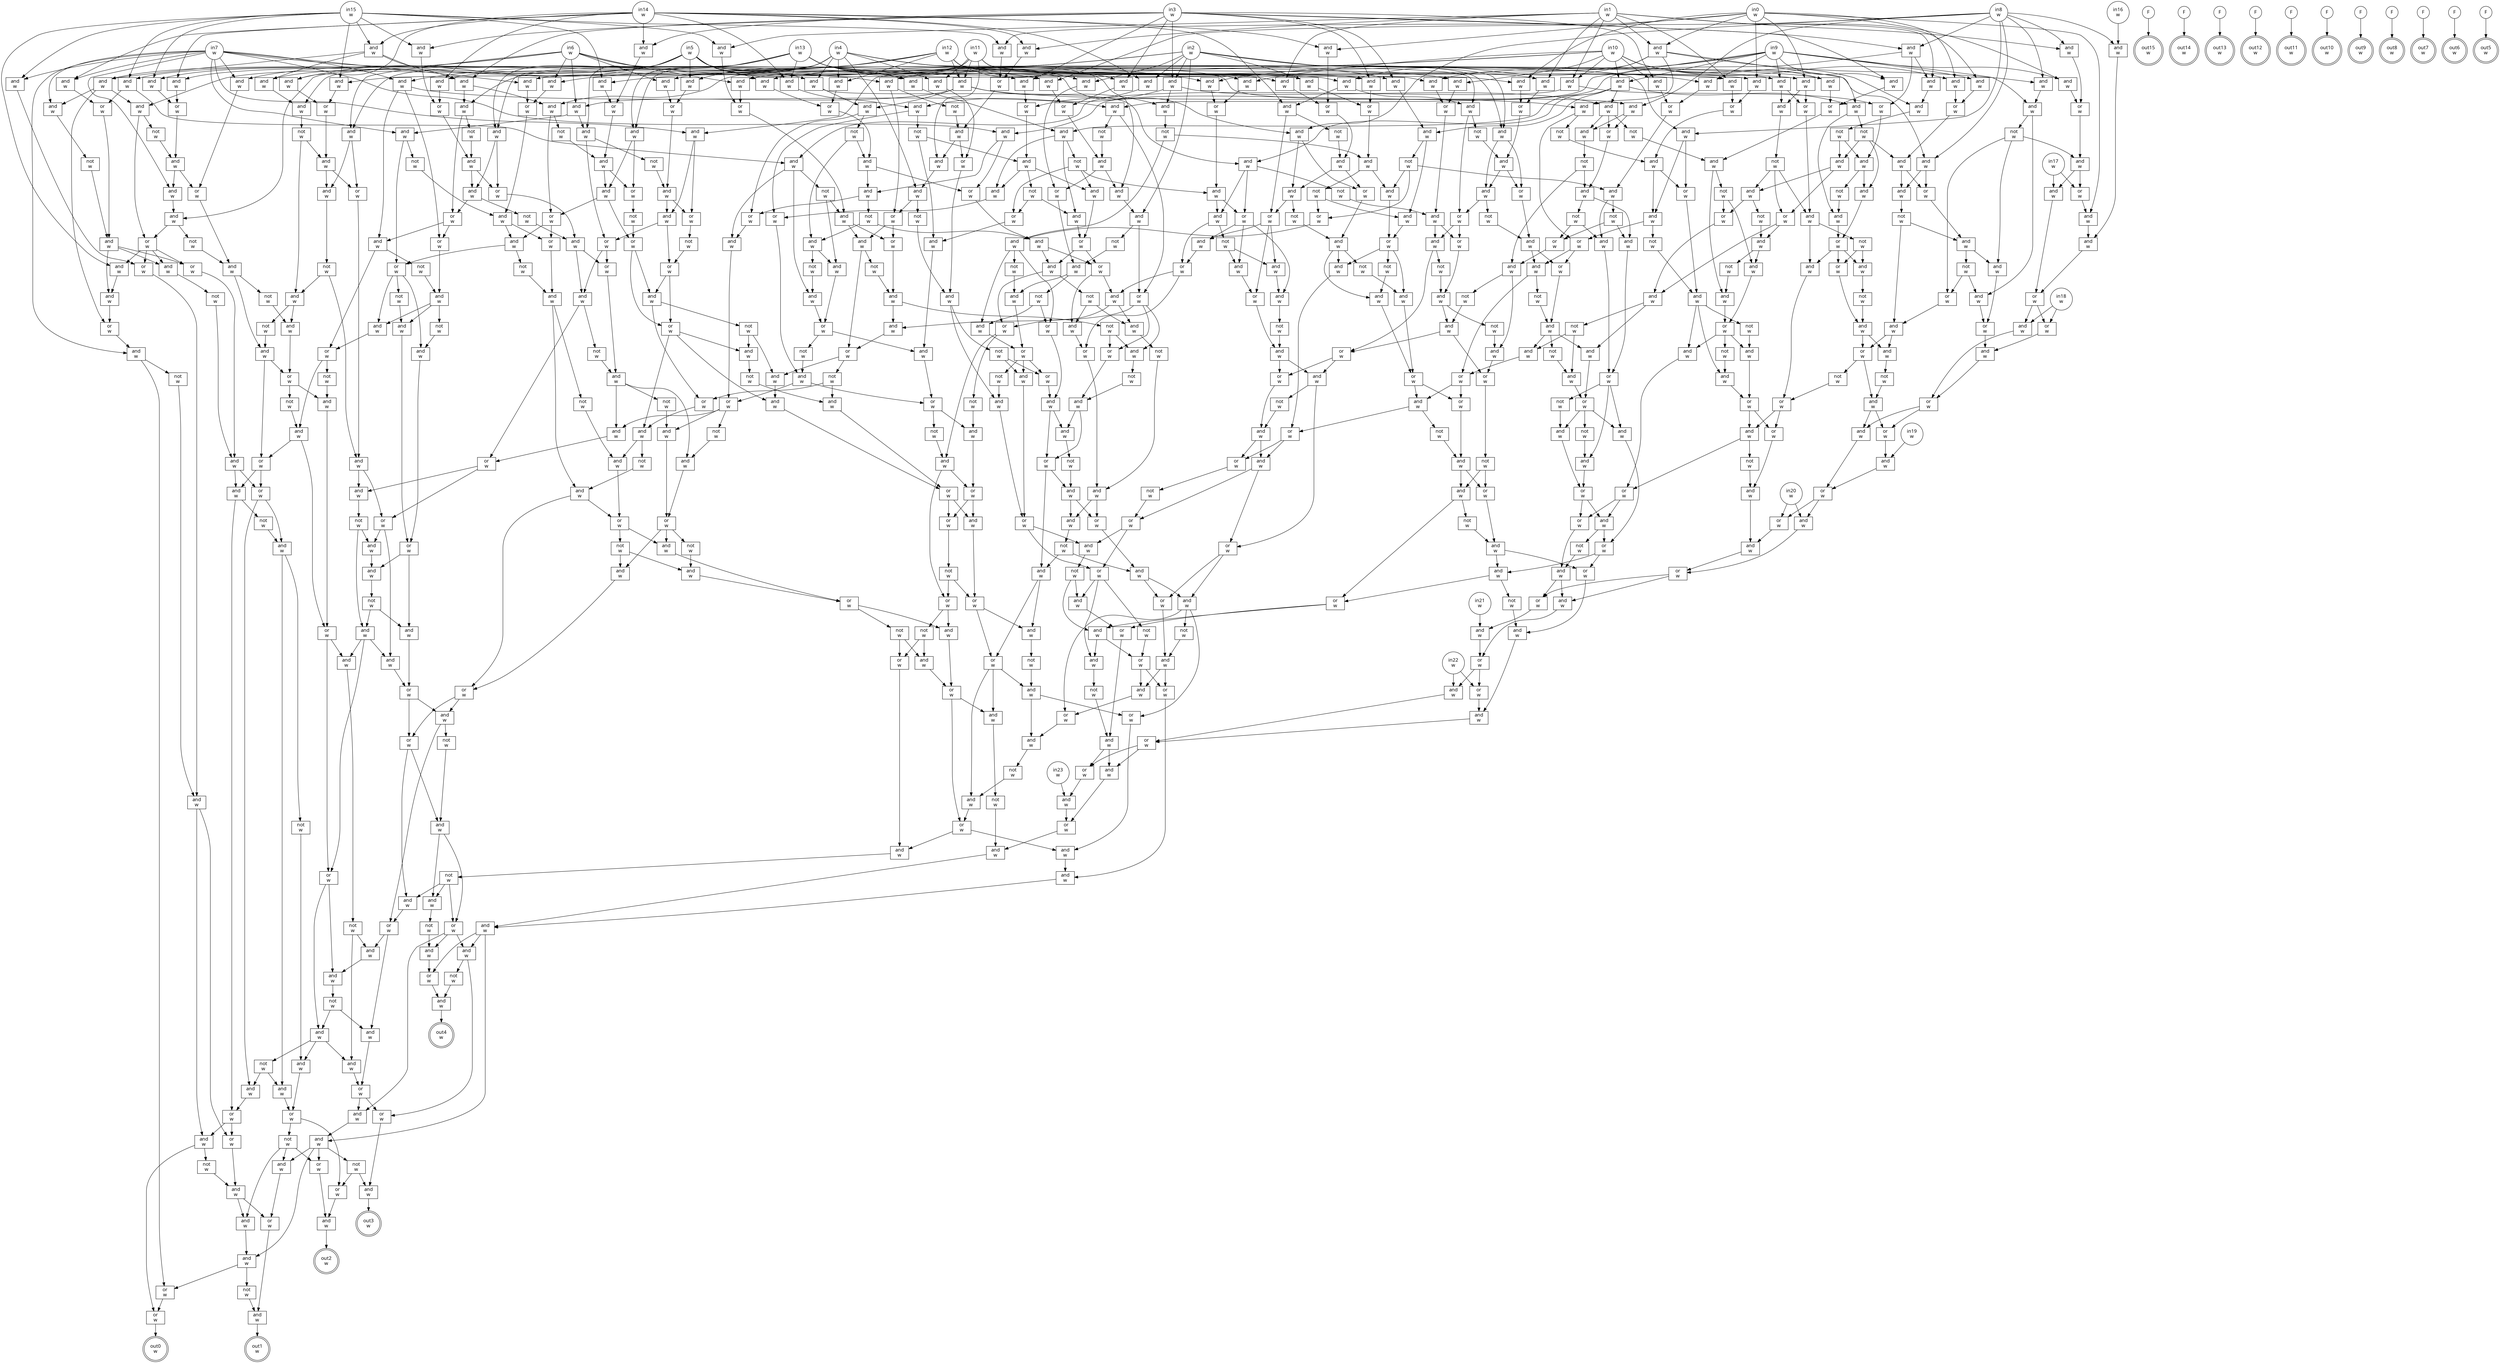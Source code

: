 digraph circuit{
	node [style = filled, fillcolor = white,shape=rect, fontname=geneva]
	g0 [label="in0\nw",shape=circle,fillcolor=white]
	g1 [label="in1\nw",shape=circle,fillcolor=white]
	g2 [label="in2\nw",shape=circle,fillcolor=white]
	g3 [label="in3\nw",shape=circle,fillcolor=white]
	g4 [label="in4\nw",shape=circle,fillcolor=white]
	g5 [label="in5\nw",shape=circle,fillcolor=white]
	g6 [label="in6\nw",shape=circle,fillcolor=white]
	g7 [label="in7\nw",shape=circle,fillcolor=white]
	g8 [label="in8\nw",shape=circle,fillcolor=white]
	g9 [label="in9\nw",shape=circle,fillcolor=white]
	g10 [label="in10\nw",shape=circle,fillcolor=white]
	g11 [label="in11\nw",shape=circle,fillcolor=white]
	g12 [label="in12\nw",shape=circle,fillcolor=white]
	g13 [label="in13\nw",shape=circle,fillcolor=white]
	g14 [label="in14\nw",shape=circle,fillcolor=white]
	g15 [label="in15\nw",shape=circle,fillcolor=white]
	g16 [label="in16\nw",shape=circle,fillcolor=white]
	g17 [label="in17\nw",shape=circle,fillcolor=white]
	g18 [label="in18\nw",shape=circle,fillcolor=white]
	g19 [label="in19\nw",shape=circle,fillcolor=white]
	g20 [label="in20\nw",shape=circle,fillcolor=white]
	g21 [label="in21\nw",shape=circle,fillcolor=white]
	g22 [label="in22\nw",shape=circle,fillcolor=white]
	g23 [label="in23\nw",shape=circle,fillcolor=white]
	g24 [label="F",shape=circle,fillcolor=white]
	g25 [label="F",shape=circle,fillcolor=white]
	g26 [label="F",shape=circle,fillcolor=white]
	g27 [label="F",shape=circle,fillcolor=white]
	g28 [label="F",shape=circle,fillcolor=white]
	g29 [label="F",shape=circle,fillcolor=white]
	g30 [label="F",shape=circle,fillcolor=white]
	g31 [label="F",shape=circle,fillcolor=white]
	g32 [label="F",shape=circle,fillcolor=white]
	g33 [label="F",shape=circle,fillcolor=white]
	g34 [label="F",shape=circle,fillcolor=white]
	g35 [label="and\nw",fillcolor=white]
	g36 [label="and\nw",fillcolor=white]
	g37 [label="and\nw",fillcolor=white]
	g38 [label="and\nw",fillcolor=white]
	g39 [label="and\nw",fillcolor=white]
	g40 [label="and\nw",fillcolor=white]
	g41 [label="and\nw",fillcolor=white]
	g42 [label="and\nw",fillcolor=white]
	g43 [label="and\nw",fillcolor=white]
	g44 [label="and\nw",fillcolor=white]
	g45 [label="and\nw",fillcolor=white]
	g46 [label="and\nw",fillcolor=white]
	g47 [label="and\nw",fillcolor=white]
	g48 [label="and\nw",fillcolor=white]
	g49 [label="and\nw",fillcolor=white]
	g50 [label="and\nw",fillcolor=white]
	g51 [label="not\nw",fillcolor=white]
	g52 [label="and\nw",fillcolor=white]
	g53 [label="and\nw",fillcolor=white]
	g54 [label="or\nw",fillcolor=white]
	g55 [label="and\nw",fillcolor=white]
	g56 [label="or\nw",fillcolor=white]
	g57 [label="and\nw",fillcolor=white]
	g58 [label="and\nw",fillcolor=white]
	g59 [label="and\nw",fillcolor=white]
	g60 [label="and\nw",fillcolor=white]
	g61 [label="and\nw",fillcolor=white]
	g62 [label="and\nw",fillcolor=white]
	g63 [label="and\nw",fillcolor=white]
	g64 [label="not\nw",fillcolor=white]
	g65 [label="and\nw",fillcolor=white]
	g66 [label="and\nw",fillcolor=white]
	g67 [label="or\nw",fillcolor=white]
	g68 [label="and\nw",fillcolor=white]
	g69 [label="not\nw",fillcolor=white]
	g70 [label="and\nw",fillcolor=white]
	g71 [label="and\nw",fillcolor=white]
	g72 [label="or\nw",fillcolor=white]
	g73 [label="or\nw",fillcolor=white]
	g74 [label="not\nw",fillcolor=white]
	g75 [label="or\nw",fillcolor=white]
	g76 [label="and\nw",fillcolor=white]
	g77 [label="and\nw",fillcolor=white]
	g78 [label="not\nw",fillcolor=white]
	g79 [label="and\nw",fillcolor=white]
	g80 [label="and\nw",fillcolor=white]
	g81 [label="and\nw",fillcolor=white]
	g82 [label="and\nw",fillcolor=white]
	g83 [label="and\nw",fillcolor=white]
	g84 [label="or\nw",fillcolor=white]
	g85 [label="and\nw",fillcolor=white]
	g86 [label="and\nw",fillcolor=white]
	g87 [label="and\nw",fillcolor=white]
	g88 [label="and\nw",fillcolor=white]
	g89 [label="or\nw",fillcolor=white]
	g90 [label="and\nw",fillcolor=white]
	g91 [label="not\nw",fillcolor=white]
	g92 [label="and\nw",fillcolor=white]
	g93 [label="and\nw",fillcolor=white]
	g94 [label="and\nw",fillcolor=white]
	g95 [label="or\nw",fillcolor=white]
	g96 [label="and\nw",fillcolor=white]
	g97 [label="not\nw",fillcolor=white]
	g98 [label="or\nw",fillcolor=white]
	g99 [label="and\nw",fillcolor=white]
	g100 [label="and\nw",fillcolor=white]
	g101 [label="and\nw",fillcolor=white]
	g102 [label="or\nw",fillcolor=white]
	g103 [label="and\nw",fillcolor=white]
	g104 [label="not\nw",fillcolor=white]
	g105 [label="or\nw",fillcolor=white]
	g106 [label="and\nw",fillcolor=white]
	g107 [label="not\nw",fillcolor=white]
	g108 [label="or\nw",fillcolor=white]
	g109 [label="and\nw",fillcolor=white]
	g110 [label="not\nw",fillcolor=white]
	g111 [label="and\nw",fillcolor=white]
	g112 [label="and\nw",fillcolor=white]
	g113 [label="or\nw",fillcolor=white]
	g114 [label="and\nw",fillcolor=white]
	g115 [label="and\nw",fillcolor=white]
	g116 [label="not\nw",fillcolor=white]
	g117 [label="and\nw",fillcolor=white]
	g118 [label="and\nw",fillcolor=white]
	g119 [label="or\nw",fillcolor=white]
	g120 [label="not\nw",fillcolor=white]
	g121 [label="or\nw",fillcolor=white]
	g122 [label="and\nw",fillcolor=white]
	g123 [label="and\nw",fillcolor=white]
	g124 [label="not\nw",fillcolor=white]
	g125 [label="and\nw",fillcolor=white]
	g126 [label="or\nw",fillcolor=white]
	g127 [label="and\nw",fillcolor=white]
	g128 [label="not\nw",fillcolor=white]
	g129 [label="and\nw",fillcolor=white]
	g130 [label="not\nw",fillcolor=white]
	g131 [label="and\nw",fillcolor=white]
	g132 [label="and\nw",fillcolor=white]
	g133 [label="or\nw",fillcolor=white]
	g134 [label="and\nw",fillcolor=white]
	g135 [label="not\nw",fillcolor=white]
	g136 [label="and\nw",fillcolor=white]
	g137 [label="and\nw",fillcolor=white]
	g138 [label="not\nw",fillcolor=white]
	g139 [label="or\nw",fillcolor=white]
	g140 [label="and\nw",fillcolor=white]
	g141 [label="and\nw",fillcolor=white]
	g142 [label="and\nw",fillcolor=white]
	g143 [label="not\nw",fillcolor=white]
	g144 [label="and\nw",fillcolor=white]
	g145 [label="or\nw",fillcolor=white]
	g146 [label="not\nw",fillcolor=white]
	g147 [label="and\nw",fillcolor=white]
	g148 [label="and\nw",fillcolor=white]
	g149 [label="or\nw",fillcolor=white]
	g150 [label="and\nw",fillcolor=white]
	g151 [label="and\nw",fillcolor=white]
	g152 [label="and\nw",fillcolor=white]
	g153 [label="and\nw",fillcolor=white]
	g154 [label="and\nw",fillcolor=white]
	g155 [label="and\nw",fillcolor=white]
	g156 [label="not\nw",fillcolor=white]
	g157 [label="and\nw",fillcolor=white]
	g158 [label="and\nw",fillcolor=white]
	g159 [label="not\nw",fillcolor=white]
	g160 [label="and\nw",fillcolor=white]
	g161 [label="or\nw",fillcolor=white]
	g162 [label="and\nw",fillcolor=white]
	g163 [label="and\nw",fillcolor=white]
	g164 [label="and\nw",fillcolor=white]
	g165 [label="and\nw",fillcolor=white]
	g166 [label="or\nw",fillcolor=white]
	g167 [label="and\nw",fillcolor=white]
	g168 [label="and\nw",fillcolor=white]
	g169 [label="or\nw",fillcolor=white]
	g170 [label="or\nw",fillcolor=white]
	g171 [label="and\nw",fillcolor=white]
	g172 [label="not\nw",fillcolor=white]
	g173 [label="and\nw",fillcolor=white]
	g174 [label="not\nw",fillcolor=white]
	g175 [label="not\nw",fillcolor=white]
	g176 [label="or\nw",fillcolor=white]
	g177 [label="and\nw",fillcolor=white]
	g178 [label="and\nw",fillcolor=white]
	g179 [label="not\nw",fillcolor=white]
	g180 [label="or\nw",fillcolor=white]
	g181 [label="and\nw",fillcolor=white]
	g182 [label="not\nw",fillcolor=white]
	g183 [label="and\nw",fillcolor=white]
	g184 [label="and\nw",fillcolor=white]
	g185 [label="not\nw",fillcolor=white]
	g186 [label="and\nw",fillcolor=white]
	g187 [label="and\nw",fillcolor=white]
	g188 [label="or\nw",fillcolor=white]
	g189 [label="and\nw",fillcolor=white]
	g190 [label="not\nw",fillcolor=white]
	g191 [label="and\nw",fillcolor=white]
	g192 [label="and\nw",fillcolor=white]
	g193 [label="or\nw",fillcolor=white]
	g194 [label="and\nw",fillcolor=white]
	g195 [label="not\nw",fillcolor=white]
	g196 [label="and\nw",fillcolor=white]
	g197 [label="and\nw",fillcolor=white]
	g198 [label="or\nw",fillcolor=white]
	g199 [label="and\nw",fillcolor=white]
	g200 [label="or\nw",fillcolor=white]
	g201 [label="and\nw",fillcolor=white]
	g202 [label="and\nw",fillcolor=white]
	g203 [label="or\nw",fillcolor=white]
	g204 [label="and\nw",fillcolor=white]
	g205 [label="or\nw",fillcolor=white]
	g206 [label="or\nw",fillcolor=white]
	g207 [label="and\nw",fillcolor=white]
	g208 [label="not\nw",fillcolor=white]
	g209 [label="and\nw",fillcolor=white]
	g210 [label="not\nw",fillcolor=white]
	g211 [label="not\nw",fillcolor=white]
	g212 [label="and\nw",fillcolor=white]
	g213 [label="or\nw",fillcolor=white]
	g214 [label="not\nw",fillcolor=white]
	g215 [label="and\nw",fillcolor=white]
	g216 [label="or\nw",fillcolor=white]
	g217 [label="not\nw",fillcolor=white]
	g218 [label="or\nw",fillcolor=white]
	g219 [label="and\nw",fillcolor=white]
	g220 [label="not\nw",fillcolor=white]
	g221 [label="or\nw",fillcolor=white]
	g222 [label="not\nw",fillcolor=white]
	g223 [label="or\nw",fillcolor=white]
	g224 [label="and\nw",fillcolor=white]
	g225 [label="not\nw",fillcolor=white]
	g226 [label="or\nw",fillcolor=white]
	g227 [label="and\nw",fillcolor=white]
	g228 [label="not\nw",fillcolor=white]
	g229 [label="and\nw",fillcolor=white]
	g230 [label="or\nw",fillcolor=white]
	g231 [label="not\nw",fillcolor=white]
	g232 [label="and\nw",fillcolor=white]
	g233 [label="or\nw",fillcolor=white]
	g234 [label="and\nw",fillcolor=white]
	g235 [label="and\nw",fillcolor=white]
	g236 [label="not\nw",fillcolor=white]
	g237 [label="and\nw",fillcolor=white]
	g238 [label="and\nw",fillcolor=white]
	g239 [label="or\nw",fillcolor=white]
	g240 [label="and\nw",fillcolor=white]
	g241 [label="not\nw",fillcolor=white]
	g242 [label="or\nw",fillcolor=white]
	g243 [label="and\nw",fillcolor=white]
	g244 [label="or\nw",fillcolor=white]
	g245 [label="or\nw",fillcolor=white]
	g246 [label="and\nw",fillcolor=white]
	g247 [label="not\nw",fillcolor=white]
	g248 [label="and\nw",fillcolor=white]
	g249 [label="and\nw",fillcolor=white]
	g250 [label="and\nw",fillcolor=white]
	g251 [label="not\nw",fillcolor=white]
	g252 [label="and\nw",fillcolor=white]
	g253 [label="and\nw",fillcolor=white]
	g254 [label="not\nw",fillcolor=white]
	g255 [label="or\nw",fillcolor=white]
	g256 [label="and\nw",fillcolor=white]
	g257 [label="and\nw",fillcolor=white]
	g258 [label="not\nw",fillcolor=white]
	g259 [label="or\nw",fillcolor=white]
	g260 [label="and\nw",fillcolor=white]
	g261 [label="not\nw",fillcolor=white]
	g262 [label="and\nw",fillcolor=white]
	g263 [label="or\nw",fillcolor=white]
	g264 [label="not\nw",fillcolor=white]
	g265 [label="not\nw",fillcolor=white]
	g266 [label="and\nw",fillcolor=white]
	g267 [label="or\nw",fillcolor=white]
	g268 [label="and\nw",fillcolor=white]
	g269 [label="not\nw",fillcolor=white]
	g270 [label="and\nw",fillcolor=white]
	g271 [label="or\nw",fillcolor=white]
	g272 [label="and\nw",fillcolor=white]
	g273 [label="and\nw",fillcolor=white]
	g274 [label="not\nw",fillcolor=white]
	g275 [label="or\nw",fillcolor=white]
	g276 [label="and\nw",fillcolor=white]
	g277 [label="and\nw",fillcolor=white]
	g278 [label="or\nw",fillcolor=white]
	g279 [label="not\nw",fillcolor=white]
	g280 [label="and\nw",fillcolor=white]
	g281 [label="or\nw",fillcolor=white]
	g282 [label="not\nw",fillcolor=white]
	g283 [label="and\nw",fillcolor=white]
	g284 [label="or\nw",fillcolor=white]
	g285 [label="not\nw",fillcolor=white]
	g286 [label="and\nw",fillcolor=white]
	g287 [label="and\nw",fillcolor=white]
	g288 [label="or\nw",fillcolor=white]
	g289 [label="and\nw",fillcolor=white]
	g290 [label="not\nw",fillcolor=white]
	g291 [label="and\nw",fillcolor=white]
	g292 [label="and\nw",fillcolor=white]
	g293 [label="and\nw",fillcolor=white]
	g294 [label="or\nw",fillcolor=white]
	g295 [label="and\nw",fillcolor=white]
	g296 [label="and\nw",fillcolor=white]
	g297 [label="and\nw",fillcolor=white]
	g298 [label="and\nw",fillcolor=white]
	g299 [label="not\nw",fillcolor=white]
	g300 [label="and\nw",fillcolor=white]
	g301 [label="and\nw",fillcolor=white]
	g302 [label="or\nw",fillcolor=white]
	g303 [label="and\nw",fillcolor=white]
	g304 [label="not\nw",fillcolor=white]
	g305 [label="and\nw",fillcolor=white]
	g306 [label="or\nw",fillcolor=white]
	g307 [label="and\nw",fillcolor=white]
	g308 [label="and\nw",fillcolor=white]
	g309 [label="or\nw",fillcolor=white]
	g310 [label="or\nw",fillcolor=white]
	g311 [label="and\nw",fillcolor=white]
	g312 [label="not\nw",fillcolor=white]
	g313 [label="and\nw",fillcolor=white]
	g314 [label="and\nw",fillcolor=white]
	g315 [label="not\nw",fillcolor=white]
	g316 [label="and\nw",fillcolor=white]
	g317 [label="and\nw",fillcolor=white]
	g318 [label="and\nw",fillcolor=white]
	g319 [label="or\nw",fillcolor=white]
	g320 [label="or\nw",fillcolor=white]
	g321 [label="and\nw",fillcolor=white]
	g322 [label="not\nw",fillcolor=white]
	g323 [label="not\nw",fillcolor=white]
	g324 [label="and\nw",fillcolor=white]
	g325 [label="or\nw",fillcolor=white]
	g326 [label="not\nw",fillcolor=white]
	g327 [label="or\nw",fillcolor=white]
	g328 [label="not\nw",fillcolor=white]
	g329 [label="or\nw",fillcolor=white]
	g330 [label="and\nw",fillcolor=white]
	g331 [label="and\nw",fillcolor=white]
	g332 [label="and\nw",fillcolor=white]
	g333 [label="and\nw",fillcolor=white]
	g334 [label="and\nw",fillcolor=white]
	g335 [label="and\nw",fillcolor=white]
	g336 [label="not\nw",fillcolor=white]
	g337 [label="and\nw",fillcolor=white]
	g338 [label="not\nw",fillcolor=white]
	g339 [label="and\nw",fillcolor=white]
	g340 [label="and\nw",fillcolor=white]
	g341 [label="and\nw",fillcolor=white]
	g342 [label="and\nw",fillcolor=white]
	g343 [label="not\nw",fillcolor=white]
	g344 [label="and\nw",fillcolor=white]
	g345 [label="and\nw",fillcolor=white]
	g346 [label="not\nw",fillcolor=white]
	g347 [label="and\nw",fillcolor=white]
	g348 [label="not\nw",fillcolor=white]
	g349 [label="and\nw",fillcolor=white]
	g350 [label="not\nw",fillcolor=white]
	g351 [label="and\nw",fillcolor=white]
	g352 [label="and\nw",fillcolor=white]
	g353 [label="not\nw",fillcolor=white]
	g354 [label="and\nw",fillcolor=white]
	g355 [label="and\nw",fillcolor=white]
	g356 [label="or\nw",fillcolor=white]
	g357 [label="and\nw",fillcolor=white]
	g358 [label="and\nw",fillcolor=white]
	g359 [label="not\nw",fillcolor=white]
	g360 [label="and\nw",fillcolor=white]
	g361 [label="or\nw",fillcolor=white]
	g362 [label="and\nw",fillcolor=white]
	g363 [label="and\nw",fillcolor=white]
	g364 [label="and\nw",fillcolor=white]
	g365 [label="or\nw",fillcolor=white]
	g366 [label="and\nw",fillcolor=white]
	g367 [label="not\nw",fillcolor=white]
	g368 [label="or\nw",fillcolor=white]
	g369 [label="and\nw",fillcolor=white]
	g370 [label="and\nw",fillcolor=white]
	g371 [label="or\nw",fillcolor=white]
	g372 [label="and\nw",fillcolor=white]
	g373 [label="and\nw",fillcolor=white]
	g374 [label="not\nw",fillcolor=white]
	g375 [label="or\nw",fillcolor=white]
	g376 [label="and\nw",fillcolor=white]
	g377 [label="and\nw",fillcolor=white]
	g378 [label="not\nw",fillcolor=white]
	g379 [label="and\nw",fillcolor=white]
	g380 [label="or\nw",fillcolor=white]
	g381 [label="and\nw",fillcolor=white]
	g382 [label="not\nw",fillcolor=white]
	g383 [label="and\nw",fillcolor=white]
	g384 [label="and\nw",fillcolor=white]
	g385 [label="or\nw",fillcolor=white]
	g386 [label="not\nw",fillcolor=white]
	g387 [label="or\nw",fillcolor=white]
	g388 [label="or\nw",fillcolor=white]
	g389 [label="and\nw",fillcolor=white]
	g390 [label="not\nw",fillcolor=white]
	g391 [label="and\nw",fillcolor=white]
	g392 [label="and\nw",fillcolor=white]
	g393 [label="or\nw",fillcolor=white]
	g394 [label="not\nw",fillcolor=white]
	g395 [label="or\nw",fillcolor=white]
	g396 [label="and\nw",fillcolor=white]
	g397 [label="not\nw",fillcolor=white]
	g398 [label="and\nw",fillcolor=white]
	g399 [label="not\nw",fillcolor=white]
	g400 [label="or\nw",fillcolor=white]
	g401 [label="and\nw",fillcolor=white]
	g402 [label="and\nw",fillcolor=white]
	g403 [label="not\nw",fillcolor=white]
	g404 [label="or\nw",fillcolor=white]
	g405 [label="and\nw",fillcolor=white]
	g406 [label="or\nw",fillcolor=white]
	g407 [label="and\nw",fillcolor=white]
	g408 [label="not\nw",fillcolor=white]
	g409 [label="and\nw",fillcolor=white]
	g410 [label="and\nw",fillcolor=white]
	g411 [label="or\nw",fillcolor=white]
	g412 [label="and\nw",fillcolor=white]
	g413 [label="or\nw",fillcolor=white]
	g414 [label="and\nw",fillcolor=white]
	g415 [label="and\nw",fillcolor=white]
	g416 [label="or\nw",fillcolor=white]
	g417 [label="and\nw",fillcolor=white]
	g418 [label="or\nw",fillcolor=white]
	g419 [label="and\nw",fillcolor=white]
	g420 [label="or\nw",fillcolor=white]
	g421 [label="and\nw",fillcolor=white]
	g422 [label="not\nw",fillcolor=white]
	g423 [label="and\nw",fillcolor=white]
	g424 [label="or\nw",fillcolor=white]
	g425 [label="or\nw",fillcolor=white]
	g426 [label="not\nw",fillcolor=white]
	g427 [label="or\nw",fillcolor=white]
	g428 [label="and\nw",fillcolor=white]
	g429 [label="not\nw",fillcolor=white]
	g430 [label="or\nw",fillcolor=white]
	g431 [label="and\nw",fillcolor=white]
	g432 [label="or\nw",fillcolor=white]
	g433 [label="and\nw",fillcolor=white]
	g434 [label="or\nw",fillcolor=white]
	g435 [label="and\nw",fillcolor=white]
	g436 [label="not\nw",fillcolor=white]
	g437 [label="or\nw",fillcolor=white]
	g438 [label="and\nw",fillcolor=white]
	g439 [label="and\nw",fillcolor=white]
	g440 [label="not\nw",fillcolor=white]
	g441 [label="and\nw",fillcolor=white]
	g442 [label="or\nw",fillcolor=white]
	g443 [label="and\nw",fillcolor=white]
	g444 [label="not\nw",fillcolor=white]
	g445 [label="and\nw",fillcolor=white]
	g446 [label="not\nw",fillcolor=white]
	g447 [label="and\nw",fillcolor=white]
	g448 [label="or\nw",fillcolor=white]
	g449 [label="and\nw",fillcolor=white]
	g450 [label="and\nw",fillcolor=white]
	g451 [label="and\nw",fillcolor=white]
	g452 [label="not\nw",fillcolor=white]
	g453 [label="or\nw",fillcolor=white]
	g454 [label="and\nw",fillcolor=white]
	g455 [label="not\nw",fillcolor=white]
	g456 [label="or\nw",fillcolor=white]
	g457 [label="and\nw",fillcolor=white]
	g458 [label="and\nw",fillcolor=white]
	g459 [label="and\nw",fillcolor=white]
	g460 [label="not\nw",fillcolor=white]
	g461 [label="and\nw",fillcolor=white]
	g462 [label="or\nw",fillcolor=white]
	g463 [label="and\nw",fillcolor=white]
	g464 [label="or\nw",fillcolor=white]
	g465 [label="and\nw",fillcolor=white]
	g466 [label="and\nw",fillcolor=white]
	g467 [label="or\nw",fillcolor=white]
	g468 [label="and\nw",fillcolor=white]
	g469 [label="not\nw",fillcolor=white]
	g470 [label="or\nw",fillcolor=white]
	g471 [label="and\nw",fillcolor=white]
	g472 [label="and\nw",fillcolor=white]
	g473 [label="or\nw",fillcolor=white]
	g474 [label="and\nw",fillcolor=white]
	g475 [label="not\nw",fillcolor=white]
	g476 [label="or\nw",fillcolor=white]
	g477 [label="and\nw",fillcolor=white]
	g478 [label="not\nw",fillcolor=white]
	g479 [label="and\nw",fillcolor=white]
	g480 [label="or\nw",fillcolor=white]
	g481 [label="not\nw",fillcolor=white]
	g482 [label="not\nw",fillcolor=white]
	g483 [label="or\nw",fillcolor=white]
	g484 [label="and\nw",fillcolor=white]
	g485 [label="and\nw",fillcolor=white]
	g486 [label="or\nw",fillcolor=white]
	g487 [label="and\nw",fillcolor=white]
	g488 [label="and\nw",fillcolor=white]
	g489 [label="or\nw",fillcolor=white]
	g490 [label="and\nw",fillcolor=white]
	g491 [label="not\nw",fillcolor=white]
	g492 [label="or\nw",fillcolor=white]
	g493 [label="and\nw",fillcolor=white]
	g494 [label="not\nw",fillcolor=white]
	g495 [label="not\nw",fillcolor=white]
	g496 [label="or\nw",fillcolor=white]
	g497 [label="and\nw",fillcolor=white]
	g498 [label="not\nw",fillcolor=white]
	g499 [label="and\nw",fillcolor=white]
	g500 [label="and\nw",fillcolor=white]
	g501 [label="not\nw",fillcolor=white]
	g502 [label="and\nw",fillcolor=white]
	g503 [label="or\nw",fillcolor=white]
	g504 [label="not\nw",fillcolor=white]
	g505 [label="or\nw",fillcolor=white]
	g506 [label="and\nw",fillcolor=white]
	g507 [label="and\nw",fillcolor=white]
	g508 [label="not\nw",fillcolor=white]
	g509 [label="and\nw",fillcolor=white]
	g510 [label="or\nw",fillcolor=white]
	g511 [label="and\nw",fillcolor=white]
	g512 [label="or\nw",fillcolor=white]
	g513 [label="and\nw",fillcolor=white]
	g514 [label="or\nw",fillcolor=white]
	g515 [label="and\nw",fillcolor=white]
	g516 [label="or\nw",fillcolor=white]
	g517 [label="not\nw",fillcolor=white]
	g518 [label="or\nw",fillcolor=white]
	g519 [label="and\nw",fillcolor=white]
	g520 [label="or\nw",fillcolor=white]
	g521 [label="not\nw",fillcolor=white]
	g522 [label="or\nw",fillcolor=white]
	g523 [label="or\nw",fillcolor=white]
	g524 [label="not\nw",fillcolor=white]
	g525 [label="and\nw",fillcolor=white]
	g526 [label="not\nw",fillcolor=white]
	g527 [label="and\nw",fillcolor=white]
	g528 [label="not\nw",fillcolor=white]
	g529 [label="or\nw",fillcolor=white]
	g530 [label="and\nw",fillcolor=white]
	g531 [label="and\nw",fillcolor=white]
	g532 [label="not\nw",fillcolor=white]
	g533 [label="or\nw",fillcolor=white]
	g534 [label="and\nw",fillcolor=white]
	g535 [label="and\nw",fillcolor=white]
	g536 [label="or\nw",fillcolor=white]
	g537 [label="and\nw",fillcolor=white]
	g538 [label="and\nw",fillcolor=white]
	g539 [label="not\nw",fillcolor=white]
	g540 [label="and\nw",fillcolor=white]
	g541 [label="or\nw",fillcolor=white]
	g542 [label="and\nw",fillcolor=white]
	g543 [label="and\nw",fillcolor=white]
	g544 [label="not\nw",fillcolor=white]
	g545 [label="and\nw",fillcolor=white]
	g546 [label="or\nw",fillcolor=white]
	g547 [label="and\nw",fillcolor=white]
	g548 [label="and\nw",fillcolor=white]
	g549 [label="not\nw",fillcolor=white]
	g550 [label="and\nw",fillcolor=white]
	g551 [label="or\nw",fillcolor=white]
	g552 [label="or\nw",fillcolor=white]
	g553 [label="and\nw",fillcolor=white]
	g554 [label="and\nw",fillcolor=white]
	g555 [label="not\nw",fillcolor=white]
	g556 [label="or\nw",fillcolor=white]
	g557 [label="and\nw",fillcolor=white]
	g558 [label="not\nw",fillcolor=white]
	g559 [label="and\nw",fillcolor=white]
	g560 [label="and\nw",fillcolor=white]
	g561 [label="or\nw",fillcolor=white]
	g562 [label="and\nw",fillcolor=white]
	g563 [label="and\nw",fillcolor=white]
	g564 [label="not\nw",fillcolor=white]
	g565 [label="or\nw",fillcolor=white]
	g566 [label="and\nw",fillcolor=white]
	g567 [label="and\nw",fillcolor=white]
	g568 [label="not\nw",fillcolor=white]
	g569 [label="or\nw",fillcolor=white]
	g570 [label="and\nw",fillcolor=white]
	g571 [label="or\nw",fillcolor=white]
	g572 [label="not\nw",fillcolor=white]
	g573 [label="or\nw",fillcolor=white]
	g574 [label="and\nw",fillcolor=white]
	g575 [label="or\nw",fillcolor=white]
	g576 [label="and\nw",fillcolor=white]
	g577 [label="or\nw",fillcolor=white]
	g578 [label="and\nw",fillcolor=white]
	g579 [label="or\nw",fillcolor=white]
	g580 [label="and\nw",fillcolor=white]
	g581 [label="or\nw",fillcolor=white]
	g582 [label="and\nw",fillcolor=white]
	g583 [label="or\nw",fillcolor=white]
	g584 [label="and\nw",fillcolor=white]
	g585 [label="not\nw",fillcolor=white]
	g586 [label="and\nw",fillcolor=white]
	g587 [label="or\nw",fillcolor=white]
	g588 [label="and\nw",fillcolor=white]
	g589 [label="not\nw",fillcolor=white]
	g590 [label="or\nw",fillcolor=white]
	g591 [label="and\nw",fillcolor=white]
	g592 [label="not\nw",fillcolor=white]
	g593 [label="and\nw",fillcolor=white]
	g594 [label="and\nw",fillcolor=white]
	g595 [label="or\nw",fillcolor=white]
	g596 [label="and\nw",fillcolor=white]
	g597 [label="and\nw",fillcolor=white]
	g598 [label="not\nw",fillcolor=white]
	g599 [label="and\nw",fillcolor=white]
	g600 [label="and\nw",fillcolor=white]
	g601 [label="and\nw",fillcolor=white]
	g602 [label="not\nw",fillcolor=white]
	g603 [label="and\nw",fillcolor=white]
	g604 [label="or\nw",fillcolor=white]
	g605 [label="not\nw",fillcolor=white]
	g606 [label="and\nw",fillcolor=white]
	g607 [label="or\nw",fillcolor=white]
	g608 [label="and\nw",fillcolor=white]
	g609 [label="not\nw",fillcolor=white]
	g610 [label="or\nw",fillcolor=white]
	g611 [label="and\nw",fillcolor=white]
	g612 [label="and\nw",fillcolor=white]
	g613 [label="and\nw",fillcolor=white]
	g614 [label="or\nw",fillcolor=white]
	g615 [label="and\nw",fillcolor=white]
	g616 [label="and\nw",fillcolor=white]
	g617 [label="or\nw",fillcolor=white]
	g618 [label="and\nw",fillcolor=white]
	g619 [label="and\nw",fillcolor=white]
	g620 [label="not\nw",fillcolor=white]
	g621 [label="or\nw",fillcolor=white]
	g622 [label="and\nw",fillcolor=white]
	g623 [label="not\nw",fillcolor=white]
	g624 [label="or\nw",fillcolor=white]
	g625 [label="and\nw",fillcolor=white]
	g626 [label="not\nw",fillcolor=white]
	g627 [label="or\nw",fillcolor=white]
	g628 [label="and\nw",fillcolor=white]
	g629 [label="not\nw",fillcolor=white]
	g630 [label="or\nw",fillcolor=white]
	g631 [label="and\nw",fillcolor=white]
	g632 [label="and\nw",fillcolor=white]
	g633 [label="not\nw",fillcolor=white]
	g634 [label="and\nw",fillcolor=white]
	g635 [label="and\nw",fillcolor=white]
	g636 [label="or\nw",fillcolor=white]
	g637 [label="and\nw",fillcolor=white]
	g638 [label="or\nw",fillcolor=white]
	g639 [label="and\nw",fillcolor=white]
	g640 [label="or\nw",fillcolor=white]
	g641 [label="and\nw",fillcolor=white]
	g642 [label="and\nw",fillcolor=white]
	g643 [label="and\nw",fillcolor=white]
	g644 [label="or\nw",fillcolor=white]
	g645 [label="or\nw",fillcolor=white]
	g646 [label="and\nw",fillcolor=white]
	g647 [label="and\nw",fillcolor=white]
	g648 [label="or\nw",fillcolor=white]
	g649 [label="or\nw",fillcolor=white]
	g650 [label="and\nw",fillcolor=white]
	g651 [label="and\nw",fillcolor=white]
	g652 [label="or\nw",fillcolor=white]
	g653 [label="or\nw",fillcolor=white]
	g654 [label="and\nw",fillcolor=white]
	g655 [label="and\nw",fillcolor=white]
	g656 [label="or\nw",fillcolor=white]
	g657 [label="or\nw",fillcolor=white]
	g658 [label="and\nw",fillcolor=white]
	g659 [label="and\nw",fillcolor=white]
	g660 [label="or\nw",fillcolor=white]
	g661 [label="or\nw",fillcolor=white]
	g662 [label="and\nw",fillcolor=white]
	g663 [label="and\nw",fillcolor=white]
	g664 [label="or\nw",fillcolor=white]
	g665 [label="or\nw",fillcolor=white]
	g666 [label="and\nw",fillcolor=white]
	g667 [label="and\nw",fillcolor=white]
	g668 [label="or\nw",fillcolor=white]
	g669 [label="and\nw",fillcolor=white]
	g670 [label="and\nw",fillcolor=white]
	g671 [label="and\nw",fillcolor=white]
	g672 [label="or\nw",fillcolor=white]
	g673 [label="not\nw",fillcolor=white]
	g674 [label="or\nw",fillcolor=white]
	g675 [label="and\nw",fillcolor=white]
	g676 [label="and\nw",fillcolor=white]
	g677 [label="or\nw",fillcolor=white]
	g678 [label="and\nw",fillcolor=white]
	g679 [label="or\nw",fillcolor=white]
	g680 [label="and\nw",fillcolor=white]
	g681 [label="or\nw",fillcolor=white]
	g682 [label="or\nw",fillcolor=white]
	g683 [label="not\nw",fillcolor=white]
	g684 [label="and\nw",fillcolor=white]
	g685 [label="not\nw",fillcolor=white]
	g686 [label="and\nw",fillcolor=white]
	g687 [label="or\nw",fillcolor=white]
	g688 [label="and\nw",fillcolor=white]
	g689 [label="out0\nw",shape=doublecircle,fillcolor=white]
	g690 [label="out1\nw",shape=doublecircle,fillcolor=white]
	g691 [label="out2\nw",shape=doublecircle,fillcolor=white]
	g692 [label="out3\nw",shape=doublecircle,fillcolor=white]
	g693 [label="out4\nw",shape=doublecircle,fillcolor=white]
	g694 [label="out5\nw",shape=doublecircle,fillcolor=white]
	g695 [label="out6\nw",shape=doublecircle,fillcolor=white]
	g696 [label="out7\nw",shape=doublecircle,fillcolor=white]
	g697 [label="out8\nw",shape=doublecircle,fillcolor=white]
	g698 [label="out9\nw",shape=doublecircle,fillcolor=white]
	g699 [label="out10\nw",shape=doublecircle,fillcolor=white]
	g700 [label="out11\nw",shape=doublecircle,fillcolor=white]
	g701 [label="out12\nw",shape=doublecircle,fillcolor=white]
	g702 [label="out13\nw",shape=doublecircle,fillcolor=white]
	g703 [label="out14\nw",shape=doublecircle,fillcolor=white]
	g704 [label="out15\nw",shape=doublecircle,fillcolor=white]
	edge [fontname=Geneva,fontcolor=forestgreen]
	g0->g341
	g0->g360
	g0->g412
	g0->g463
	g0->g485
	g0->g499
	g0->g560
	g0->g637
	g0->g642
	g1->g293
	g1->g295
	g1->g330
	g1->g331
	g1->g332
	g1->g333
	g1->g334
	g1->g339
	g1->g340
	g1->g341
	g2->g192
	g2->g194
	g2->g229
	g2->g232
	g2->g234
	g2->g266
	g2->g270
	g2->g286
	g2->g287
	g2->g291
	g2->g292
	g3->g153
	g3->g154
	g3->g157
	g3->g160
	g3->g164
	g3->g165
	g3->g183
	g3->g186
	g3->g187
	g3->g191
	g3->g234
	g4->g111
	g4->g112
	g4->g114
	g4->g131
	g4->g132
	g4->g134
	g4->g147
	g4->g148
	g4->g151
	g4->g152
	g4->g155
	g4->g183
	g4->g364
	g5->g66
	g5->g68
	g5->g76
	g5->g79
	g5->g80
	g5->g81
	g5->g82
	g5->g83
	g5->g86
	g5->g87
	g5->g88
	g5->g90
	g5->g114
	g6->g48
	g6->g49
	g6->g52
	g6->g53
	g6->g55
	g6->g58
	g6->g59
	g6->g60
	g6->g61
	g6->g62
	g6->g76
	g7->g40
	g7->g41
	g7->g42
	g7->g43
	g7->g44
	g7->g45
	g7->g46
	g7->g47
	g7->g50
	g7->g63
	g7->g93
	g7->g103
	g8->g39
	g8->g42
	g8->g60
	g8->g87
	g8->g152
	g8->g157
	g8->g292
	g8->g340
	g8->g357
	g9->g38
	g9->g44
	g9->g59
	g9->g86
	g9->g151
	g9->g191
	g9->g291
	g9->g339
	g9->g358
	g9->g637
	g10->g38
	g10->g40
	g10->g52
	g10->g83
	g10->g148
	g10->g187
	g10->g287
	g10->g295
	g10->g335
	g10->g560
	g11->g37
	g11->g43
	g11->g48
	g11->g79
	g11->g147
	g11->g186
	g11->g286
	g11->g333
	g11->g363
	g11->g499
	g12->g37
	g12->g41
	g12->g55
	g12->g66
	g12->g112
	g12->g160
	g12->g270
	g12->g332
	g12->g347
	g12->g485
	g13->g36
	g13->g45
	g13->g58
	g13->g80
	g13->g94
	g13->g111
	g13->g163
	g13->g164
	g13->g266
	g13->g331
	g13->g344
	g13->g463
	g14->g35
	g14->g36
	g14->g46
	g14->g61
	g14->g81
	g14->g131
	g14->g153
	g14->g232
	g14->g330
	g14->g345
	g14->g412
	g15->g35
	g15->g47
	g15->g53
	g15->g88
	g15->g100
	g15->g132
	g15->g165
	g15->g192
	g15->g293
	g15->g360
	g16->g39
	g17->g640
	g17->g641
	g18->g645
	g18->g647
	g19->g650
	g20->g653
	g20->g655
	g21->g658
	g22->g661
	g22->g663
	g23->g666
	g24->g704
	g25->g703
	g26->g702
	g27->g701
	g28->g700
	g29->g699
	g30->g698
	g31->g697
	g32->g696
	g33->g695
	g34->g694
	g35->g62
	g35->g82
	g35->g154
	g35->g342
	g36->g235
	g37->g49
	g37->g115
	g37->g250
	g37->g349
	g38->g77
	g38->g125
	g38->g184
	g38->g252
	g38->g351
	g39->g643
	g40->g71
	g40->g73
	g41->g158
	g41->g170
	g41->g171
	g42->g161
	g43->g56
	g44->g118
	g44->g121
	g45->g108
	g46->g54
	g47->g105
	g48->g67
	g49->g50
	g49->g68
	g50->g51
	g50->g200
	g51->g57
	g52->g294
	g53->g54
	g53->g296
	g54->g65
	g55->g56
	g56->g57
	g57->g199
	g57->g218
	g58->g137
	g58->g139
	g59->g84
	g60->g415
	g60->g456
	g61->g89
	g62->g63
	g62->g90
	g62->g102
	g63->g64
	g64->g65
	g65->g96
	g65->g98
	g65->g101
	g66->g67
	g67->g70
	g68->g69
	g68->g72
	g69->g70
	g70->g71
	g70->g73
	g71->g72
	g71->g75
	g72->g178
	g72->g180
	g73->g74
	g74->g75
	g75->g224
	g75->g226
	g76->g77
	g77->g78
	g77->g238
	g77->g243
	g78->g85
	g78->g240
	g78->g242
	g79->g113
	g80->g168
	g80->g176
	g81->g133
	g82->g134
	g83->g84
	g84->g85
	g85->g126
	g85->g127
	g86->g149
	g87->g253
	g87->g255
	g88->g89
	g89->g92
	g90->g91
	g90->g95
	g91->g92
	g92->g93
	g92->g108
	g93->g94
	g94->g95
	g94->g107
	g95->g96
	g95->g98
	g95->g100
	g95->g105
	g96->g97
	g97->g99
	g98->g99
	g99->g206
	g99->g207
	g100->g101
	g101->g102
	g102->g103
	g103->g104
	g103->g681
	g104->g106
	g105->g106
	g106->g608
	g106->g610
	g107->g109
	g108->g109
	g109->g110
	g109->g144
	g110->g142
	g111->g197
	g111->g221
	g112->g113
	g113->g117
	g114->g115
	g114->g125
	g115->g116
	g115->g119
	g116->g117
	g116->g123
	g117->g118
	g117->g121
	g118->g119
	g118->g120
	g119->g298
	g120->g122
	g120->g123
	g121->g122
	g122->g245
	g122->g246
	g123->g124
	g123->g301
	g124->g297
	g125->g126
	g125->g127
	g125->g130
	g126->g129
	g126->g417
	g126->g451
	g127->g128
	g127->g418
	g128->g129
	g128->g450
	g129->g453
	g130->g150
	g131->g166
	g132->g133
	g133->g136
	g134->g135
	g135->g136
	g135->g141
	g136->g137
	g136->g139
	g137->g138
	g138->g140
	g138->g141
	g139->g140
	g140->g310
	g140->g311
	g141->g142
	g141->g143
	g142->g145
	g143->g144
	g144->g145
	g144->g205
	g145->g146
	g145->g212
	g146->g204
	g147->g400
	g148->g149
	g149->g150
	g150->g468
	g150->g470
	g151->g188
	g152->g488
	g152->g496
	g153->g193
	g154->g155
	g154->g194
	g155->g156
	g155->g169
	g156->g167
	g157->g158
	g157->g329
	g157->g334
	g158->g159
	g158->g230
	g159->g162
	g160->g161
	g161->g162
	g162->g163
	g162->g267
	g163->g229
	g164->g233
	g165->g166
	g166->g167
	g167->g168
	g167->g176
	g168->g169
	g168->g175
	g169->g170
	g169->g171
	g170->g173
	g171->g172
	g171->g203
	g172->g173
	g173->g174
	g173->g202
	g173->g215
	g174->g201
	g175->g177
	g176->g177
	g177->g178
	g177->g180
	g178->g179
	g178->g309
	g179->g181
	g180->g181
	g181->g182
	g181->g308
	g181->g324
	g182->g307
	g183->g184
	g184->g185
	g184->g283
	g185->g189
	g185->g273
	g185->g275
	g186->g271
	g187->g188
	g188->g189
	g189->g190
	g189->g262
	g190->g257
	g190->g259
	g191->g288
	g192->g193
	g193->g196
	g194->g195
	g194->g198
	g195->g196
	g196->g197
	g196->g221
	g197->g198
	g197->g223
	g198->g199
	g198->g218
	g199->g200
	g199->g217
	g200->g201
	g200->g202
	g200->g214
	g201->g216
	g202->g203
	g203->g204
	g203->g211
	g204->g205
	g204->g213
	g205->g206
	g205->g207
	g206->g209
	g206->g606
	g207->g208
	g207->g607
	g208->g209
	g209->g210
	g209->g603
	g210->g601
	g211->g212
	g212->g213
	g213->g320
	g213->g321
	g214->g215
	g215->g216
	g216->g314
	g216->g316
	g217->g219
	g218->g219
	g219->g220
	g219->g379
	g220->g377
	g221->g222
	g222->g223
	g223->g224
	g223->g226
	g224->g225
	g224->g375
	g225->g227
	g225->g372
	g226->g227
	g226->g373
	g226->g376
	g227->g228
	g228->g392
	g229->g230
	g229->g231
	g230->g370
	g230->g395
	g230->g396
	g231->g268
	g232->g233
	g233->g237
	g234->g235
	g234->g250
	g234->g252
	g235->g236
	g235->g239
	g236->g237
	g236->g249
	g237->g238
	g237->g240
	g237->g241
	g238->g239
	g239->g305
	g240->g244
	g241->g242
	g241->g243
	g242->g249
	g243->g244
	g244->g245
	g244->g246
	g245->g248
	g245->g419
	g246->g247
	g246->g420
	g247->g248
	g247->g435
	g248->g437
	g249->g303
	g250->g251
	g251->g272
	g251->g276
	g252->g253
	g252->g255
	g252->g265
	g253->g254
	g254->g256
	g254->g260
	g255->g256
	g256->g257
	g256->g258
	g257->g263
	g258->g259
	g258->g262
	g259->g260
	g260->g261
	g260->g479
	g261->g472
	g262->g263
	g263->g264
	g263->g538
	g263->g540
	g264->g537
	g265->g289
	g266->g267
	g267->g268
	g268->g269
	g268->g280
	g269->g277
	g269->g278
	g270->g271
	g271->g272
	g272->g273
	g272->g274
	g273->g284
	g274->g275
	g274->g283
	g275->g276
	g276->g277
	g276->g278
	g276->g279
	g277->g281
	g278->g405
	g279->g280
	g280->g281
	g281->g282
	g281->g404
	g281->g410
	g282->g402
	g283->g284
	g284->g285
	g284->g459
	g284->g461
	g285->g458
	g286->g466
	g286->g483
	g287->g288
	g288->g289
	g289->g290
	g289->g545
	g290->g503
	g290->g543
	g291->g500
	g291->g552
	g292->g563
	g292->g565
	g293->g294
	g294->g300
	g295->g296
	g295->g329
	g296->g297
	g296->g298
	g296->g299
	g297->g302
	g298->g306
	g299->g300
	g299->g301
	g300->g366
	g300->g368
	g301->g302
	g302->g303
	g302->g304
	g303->g327
	g304->g305
	g305->g306
	g305->g327
	g306->g307
	g306->g308
	g306->g323
	g307->g325
	g308->g309
	g309->g310
	g309->g311
	g310->g313
	g310->g318
	g311->g312
	g312->g313
	g312->g317
	g313->g314
	g314->g315
	g315->g316
	g315->g317
	g316->g319
	g317->g318
	g317->g320
	g317->g321
	g318->g319
	g319->g388
	g319->g389
	g320->g597
	g320->g599
	g321->g322
	g322->g596
	g322->g600
	g323->g324
	g324->g325
	g325->g326
	g325->g381
	g325->g383
	g326->g384
	g327->g328
	g327->g423
	g328->g421
	g329->g337
	g330->g361
	g331->g413
	g332->g464
	g333->g486
	g334->g335
	g335->g336
	g336->g337
	g336->g354
	g337->g338
	g337->g355
	g338->g352
	g339->g561
	g340->g638
	g341->g342
	g341->g344
	g341->g349
	g341->g351
	g341->g357
	g342->g343
	g342->g365
	g343->g362
	g344->g345
	g344->g347
	g345->g346
	g345->g416
	g346->g414
	g347->g348
	g347->g467
	g348->g465
	g349->g350
	g349->g489
	g350->g487
	g351->g352
	g351->g353
	g352->g356
	g353->g354
	g353->g355
	g353->g562
	g354->g502
	g354->g505
	g355->g356
	g356->g554
	g356->g556
	g356->g557
	g357->g358
	g358->g359
	g358->g635
	g359->g567
	g359->g569
	g359->g639
	g360->g361
	g361->g362
	g362->g363
	g362->g400
	g363->g364
	g364->g365
	g364->g399
	g365->g366
	g365->g368
	g366->g367
	g366->g371
	g367->g369
	g368->g369
	g369->g370
	g369->g394
	g370->g371
	g371->g372
	g371->g374
	g372->g373
	g373->g393
	g374->g375
	g374->g392
	g375->g376
	g376->g377
	g376->g378
	g377->g380
	g378->g379
	g379->g380
	g379->g387
	g380->g381
	g380->g382
	g381->g385
	g382->g383
	g382->g384
	g383->g387
	g384->g385
	g385->g386
	g385->g428
	g386->g430
	g386->g431
	g387->g388
	g387->g389
	g388->g391
	g388->g594
	g389->g390
	g389->g595
	g390->g391
	g391->g590
	g391->g591
	g392->g393
	g393->g425
	g393->g433
	g394->g395
	g394->g396
	g395->g398
	g396->g397
	g397->g398
	g398->g406
	g398->g407
	g399->g401
	g400->g401
	g401->g402
	g401->g403
	g402->g411
	g403->g404
	g403->g410
	g404->g405
	g405->g406
	g405->g407
	g406->g409
	g406->g441
	g407->g408
	g408->g409
	g409->g439
	g409->g448
	g410->g411
	g411->g523
	g411->g525
	g412->g413
	g413->g414
	g414->g415
	g414->g456
	g415->g416
	g415->g455
	g416->g417
	g416->g450
	g416->g453
	g417->g418
	g418->g419
	g418->g437
	g419->g420
	g419->g435
	g420->g421
	g420->g422
	g421->g424
	g421->g427
	g422->g423
	g423->g424
	g424->g425
	g424->g433
	g425->g426
	g426->g427
	g426->g434
	g427->g428
	g427->g429
	g428->g432
	g429->g430
	g429->g431
	g430->g588
	g431->g432
	g432->g443
	g432->g587
	g433->g434
	g434->g442
	g434->g445
	g435->g436
	g436->g438
	g437->g438
	g438->g439
	g438->g448
	g439->g440
	g440->g441
	g440->g449
	g441->g442
	g441->g445
	g442->g443
	g442->g447
	g442->g586
	g443->g444
	g444->g669
	g445->g446
	g446->g447
	g447->g516
	g447->g584
	g448->g449
	g449->g515
	g449->g518
	g450->g451
	g451->g452
	g452->g454
	g453->g454
	g454->g474
	g454->g476
	g455->g457
	g456->g457
	g457->g458
	g457->g459
	g457->g460
	g458->g462
	g459->g512
	g460->g461
	g461->g462
	g462->g511
	g462->g529
	g463->g464
	g464->g465
	g465->g466
	g465->g483
	g466->g467
	g466->g482
	g467->g468
	g467->g470
	g468->g469
	g468->g473
	g469->g471
	g470->g471
	g471->g472
	g471->g478
	g472->g473
	g472->g480
	g473->g474
	g473->g476
	g474->g475
	g474->g514
	g475->g477
	g476->g477
	g477->g513
	g477->g520
	g478->g479
	g479->g480
	g480->g481
	g481->g531
	g481->g533
	g482->g484
	g483->g484
	g484->g490
	g484->g492
	g485->g486
	g486->g487
	g487->g488
	g487->g496
	g488->g489
	g488->g495
	g489->g490
	g489->g492
	g490->g491
	g490->g510
	g491->g493
	g492->g493
	g493->g494
	g493->g507
	g493->g509
	g494->g535
	g495->g497
	g496->g497
	g497->g498
	g497->g548
	g497->g550
	g498->g547
	g499->g500
	g499->g552
	g500->g501
	g501->g502
	g501->g505
	g501->g553
	g502->g503
	g502->g504
	g503->g506
	g504->g542
	g505->g506
	g505->g542
	g506->g507
	g506->g508
	g507->g536
	g508->g509
	g508->g535
	g509->g510
	g510->g511
	g510->g529
	g511->g512
	g511->g528
	g512->g513
	g512->g520
	g513->g514
	g513->g522
	g514->g515
	g514->g518
	g515->g516
	g515->g517
	g515->g583
	g516->g616
	g517->g519
	g518->g519
	g519->g582
	g519->g617
	g520->g521
	g521->g522
	g522->g523
	g522->g525
	g523->g524
	g523->g527
	g523->g619
	g524->g581
	g525->g526
	g526->g527
	g526->g580
	g527->g621
	g528->g530
	g529->g530
	g530->g531
	g530->g533
	g531->g532
	g531->g579
	g532->g534
	g533->g534
	g534->g578
	g534->g624
	g535->g536
	g536->g537
	g536->g538
	g536->g539
	g537->g541
	g538->g577
	g539->g540
	g540->g541
	g541->g576
	g541->g627
	g542->g543
	g542->g544
	g543->g546
	g544->g545
	g545->g546
	g546->g547
	g546->g548
	g546->g549
	g547->g551
	g548->g575
	g549->g550
	g550->g551
	g551->g574
	g551->g630
	g552->g553
	g553->g554
	g553->g555
	g554->g573
	g555->g556
	g555->g557
	g556->g559
	g557->g558
	g558->g559
	g559->g571
	g559->g632
	g560->g561
	g561->g562
	g562->g563
	g562->g565
	g563->g564
	g564->g566
	g564->g570
	g565->g566
	g566->g567
	g566->g568
	g567->g636
	g568->g569
	g568->g635
	g569->g570
	g570->g571
	g570->g632
	g571->g572
	g571->g634
	g572->g573
	g573->g574
	g573->g630
	g574->g575
	g574->g629
	g575->g576
	g575->g627
	g576->g577
	g576->g626
	g577->g578
	g577->g624
	g578->g579
	g578->g623
	g579->g580
	g579->g621
	g580->g581
	g580->g619
	g581->g582
	g581->g617
	g582->g583
	g583->g584
	g584->g585
	g585->g586
	g586->g587
	g587->g588
	g587->g616
	g588->g589
	g589->g590
	g589->g591
	g589->g594
	g590->g593
	g590->g615
	g590->g671
	g591->g592
	g592->g593
	g593->g674
	g594->g595
	g595->g596
	g595->g613
	g596->g597
	g597->g598
	g598->g599
	g598->g613
	g599->g600
	g599->g601
	g599->g602
	g600->g614
	g601->g604
	g602->g603
	g602->g606
	g603->g604
	g604->g605
	g604->g687
	g605->g612
	g605->g677
	g605->g678
	g606->g607
	g607->g608
	g607->g610
	g608->g609
	g608->g682
	g609->g611
	g610->g611
	g611->g612
	g611->g679
	g612->g680
	g613->g614
	g614->g615
	g614->g672
	g615->g676
	g616->g618
	g617->g618
	g618->g670
	g619->g620
	g620->g622
	g621->g622
	g622->g665
	g622->g667
	g623->g625
	g624->g625
	g625->g662
	g626->g628
	g627->g628
	g628->g657
	g628->g659
	g629->g631
	g630->g631
	g631->g654
	g632->g633
	g633->g634
	g634->g649
	g634->g651
	g635->g636
	g636->g646
	g637->g638
	g638->g639
	g639->g640
	g639->g641
	g640->g642
	g641->g644
	g642->g643
	g643->g644
	g644->g645
	g644->g647
	g645->g646
	g646->g648
	g647->g648
	g648->g649
	g648->g651
	g649->g650
	g650->g652
	g651->g652
	g652->g653
	g652->g655
	g653->g654
	g654->g656
	g655->g656
	g656->g657
	g656->g659
	g657->g658
	g658->g660
	g659->g660
	g660->g661
	g660->g663
	g661->g662
	g662->g664
	g663->g664
	g664->g665
	g664->g667
	g665->g666
	g666->g668
	g667->g668
	g668->g669
	g669->g670
	g670->g671
	g670->g674
	g670->g676
	g671->g672
	g671->g673
	g672->g686
	g673->g675
	g674->g675
	g675->g693
	g676->g677
	g676->g678
	g676->g680
	g676->g685
	g677->g688
	g678->g679
	g679->g684
	g680->g681
	g680->g683
	g681->g682
	g682->g689
	g683->g684
	g684->g690
	g685->g686
	g685->g687
	g686->g692
	g687->g688
	g688->g691
}